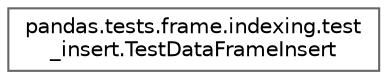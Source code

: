 digraph "Graphical Class Hierarchy"
{
 // LATEX_PDF_SIZE
  bgcolor="transparent";
  edge [fontname=Helvetica,fontsize=10,labelfontname=Helvetica,labelfontsize=10];
  node [fontname=Helvetica,fontsize=10,shape=box,height=0.2,width=0.4];
  rankdir="LR";
  Node0 [id="Node000000",label="pandas.tests.frame.indexing.test\l_insert.TestDataFrameInsert",height=0.2,width=0.4,color="grey40", fillcolor="white", style="filled",URL="$d7/d14/classpandas_1_1tests_1_1frame_1_1indexing_1_1test__insert_1_1TestDataFrameInsert.html",tooltip=" "];
}

